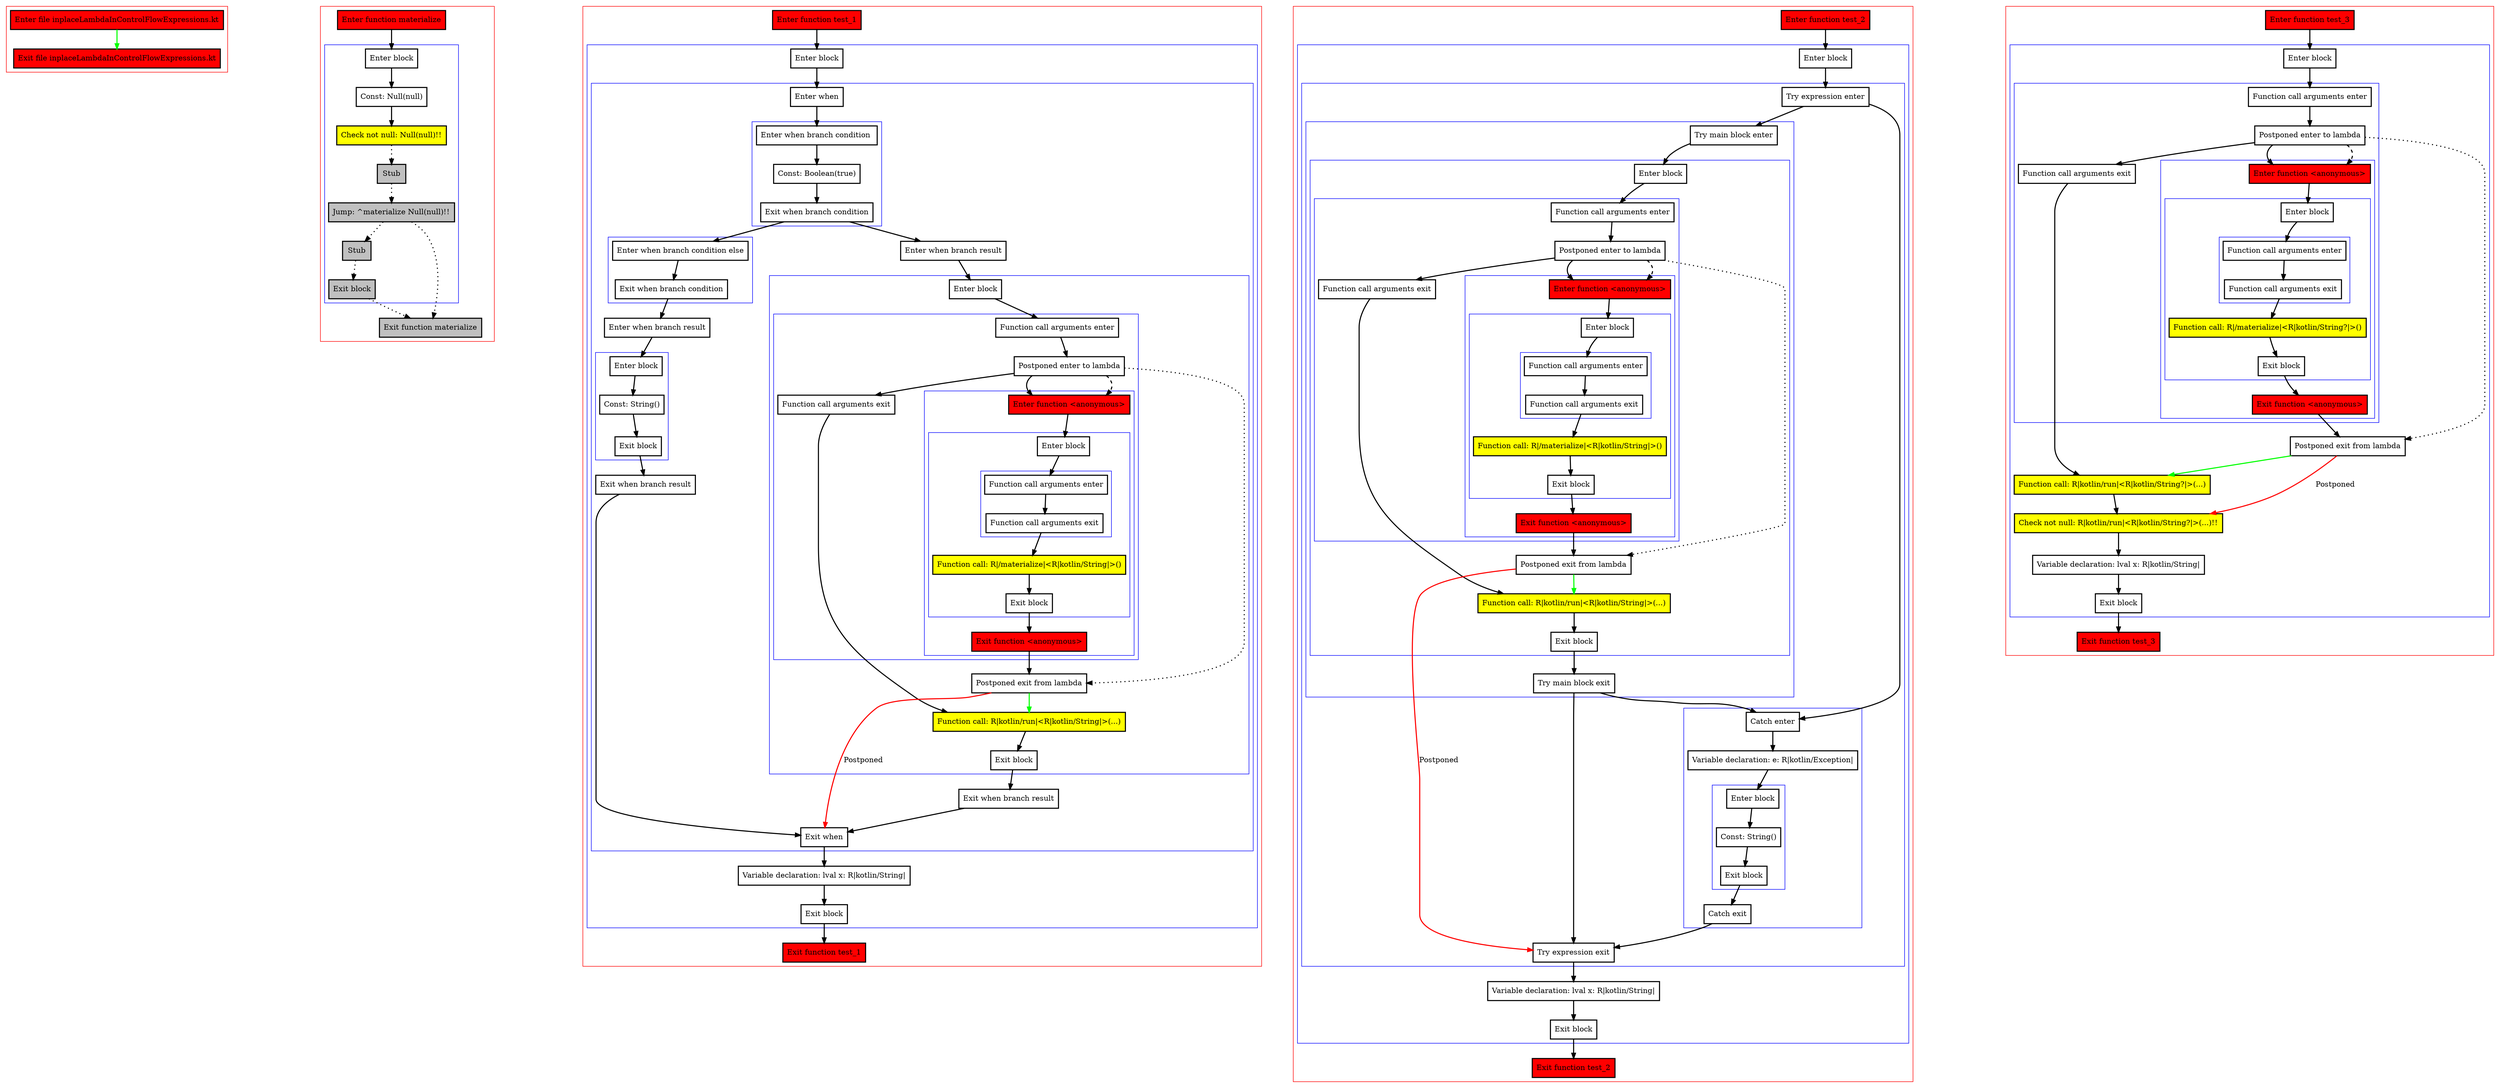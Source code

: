 digraph inplaceLambdaInControlFlowExpressions_kt {
    graph [nodesep=3]
    node [shape=box penwidth=2]
    edge [penwidth=2]

    subgraph cluster_0 {
        color=red
        0 [label="Enter file inplaceLambdaInControlFlowExpressions.kt" style="filled" fillcolor=red];
        1 [label="Exit file inplaceLambdaInControlFlowExpressions.kt" style="filled" fillcolor=red];
    }
    0 -> {1} [color=green];

    subgraph cluster_1 {
        color=red
        2 [label="Enter function materialize" style="filled" fillcolor=red];
        subgraph cluster_2 {
            color=blue
            3 [label="Enter block"];
            4 [label="Const: Null(null)"];
            5 [label="Check not null: Null(null)!!" style="filled" fillcolor=yellow];
            6 [label="Stub" style="filled" fillcolor=gray];
            7 [label="Jump: ^materialize Null(null)!!" style="filled" fillcolor=gray];
            8 [label="Stub" style="filled" fillcolor=gray];
            9 [label="Exit block" style="filled" fillcolor=gray];
        }
        10 [label="Exit function materialize" style="filled" fillcolor=gray];
    }
    2 -> {3};
    3 -> {4};
    4 -> {5};
    5 -> {6} [style=dotted];
    6 -> {7} [style=dotted];
    7 -> {8 10} [style=dotted];
    8 -> {9} [style=dotted];
    9 -> {10} [style=dotted];

    subgraph cluster_3 {
        color=red
        11 [label="Enter function test_1" style="filled" fillcolor=red];
        subgraph cluster_4 {
            color=blue
            12 [label="Enter block"];
            subgraph cluster_5 {
                color=blue
                13 [label="Enter when"];
                subgraph cluster_6 {
                    color=blue
                    14 [label="Enter when branch condition "];
                    15 [label="Const: Boolean(true)"];
                    16 [label="Exit when branch condition"];
                }
                subgraph cluster_7 {
                    color=blue
                    17 [label="Enter when branch condition else"];
                    18 [label="Exit when branch condition"];
                }
                19 [label="Enter when branch result"];
                subgraph cluster_8 {
                    color=blue
                    20 [label="Enter block"];
                    21 [label="Const: String()"];
                    22 [label="Exit block"];
                }
                23 [label="Exit when branch result"];
                24 [label="Enter when branch result"];
                subgraph cluster_9 {
                    color=blue
                    25 [label="Enter block"];
                    subgraph cluster_10 {
                        color=blue
                        26 [label="Function call arguments enter"];
                        27 [label="Postponed enter to lambda"];
                        subgraph cluster_11 {
                            color=blue
                            28 [label="Enter function <anonymous>" style="filled" fillcolor=red];
                            subgraph cluster_12 {
                                color=blue
                                29 [label="Enter block"];
                                subgraph cluster_13 {
                                    color=blue
                                    30 [label="Function call arguments enter"];
                                    31 [label="Function call arguments exit"];
                                }
                                32 [label="Function call: R|/materialize|<R|kotlin/String|>()" style="filled" fillcolor=yellow];
                                33 [label="Exit block"];
                            }
                            34 [label="Exit function <anonymous>" style="filled" fillcolor=red];
                        }
                        35 [label="Function call arguments exit"];
                    }
                    36 [label="Postponed exit from lambda"];
                    37 [label="Function call: R|kotlin/run|<R|kotlin/String|>(...)" style="filled" fillcolor=yellow];
                    38 [label="Exit block"];
                }
                39 [label="Exit when branch result"];
                40 [label="Exit when"];
            }
            41 [label="Variable declaration: lval x: R|kotlin/String|"];
            42 [label="Exit block"];
        }
        43 [label="Exit function test_1" style="filled" fillcolor=red];
    }
    11 -> {12};
    12 -> {13};
    13 -> {14};
    14 -> {15};
    15 -> {16};
    16 -> {17 24};
    17 -> {18};
    18 -> {19};
    19 -> {20};
    20 -> {21};
    21 -> {22};
    22 -> {23};
    23 -> {40};
    24 -> {25};
    25 -> {26};
    26 -> {27};
    27 -> {28 35};
    27 -> {36} [style=dotted];
    27 -> {28} [style=dashed];
    28 -> {29};
    29 -> {30};
    30 -> {31};
    31 -> {32};
    32 -> {33};
    33 -> {34};
    34 -> {36};
    35 -> {37};
    36 -> {37} [color=green];
    36 -> {40} [color=red label="Postponed"];
    37 -> {38};
    38 -> {39};
    39 -> {40};
    40 -> {41};
    41 -> {42};
    42 -> {43};

    subgraph cluster_14 {
        color=red
        44 [label="Enter function test_2" style="filled" fillcolor=red];
        subgraph cluster_15 {
            color=blue
            45 [label="Enter block"];
            subgraph cluster_16 {
                color=blue
                46 [label="Try expression enter"];
                subgraph cluster_17 {
                    color=blue
                    47 [label="Try main block enter"];
                    subgraph cluster_18 {
                        color=blue
                        48 [label="Enter block"];
                        subgraph cluster_19 {
                            color=blue
                            49 [label="Function call arguments enter"];
                            50 [label="Postponed enter to lambda"];
                            subgraph cluster_20 {
                                color=blue
                                51 [label="Enter function <anonymous>" style="filled" fillcolor=red];
                                subgraph cluster_21 {
                                    color=blue
                                    52 [label="Enter block"];
                                    subgraph cluster_22 {
                                        color=blue
                                        53 [label="Function call arguments enter"];
                                        54 [label="Function call arguments exit"];
                                    }
                                    55 [label="Function call: R|/materialize|<R|kotlin/String|>()" style="filled" fillcolor=yellow];
                                    56 [label="Exit block"];
                                }
                                57 [label="Exit function <anonymous>" style="filled" fillcolor=red];
                            }
                            58 [label="Function call arguments exit"];
                        }
                        59 [label="Postponed exit from lambda"];
                        60 [label="Function call: R|kotlin/run|<R|kotlin/String|>(...)" style="filled" fillcolor=yellow];
                        61 [label="Exit block"];
                    }
                    62 [label="Try main block exit"];
                }
                subgraph cluster_23 {
                    color=blue
                    63 [label="Catch enter"];
                    64 [label="Variable declaration: e: R|kotlin/Exception|"];
                    subgraph cluster_24 {
                        color=blue
                        65 [label="Enter block"];
                        66 [label="Const: String()"];
                        67 [label="Exit block"];
                    }
                    68 [label="Catch exit"];
                }
                69 [label="Try expression exit"];
            }
            70 [label="Variable declaration: lval x: R|kotlin/String|"];
            71 [label="Exit block"];
        }
        72 [label="Exit function test_2" style="filled" fillcolor=red];
    }
    44 -> {45};
    45 -> {46};
    46 -> {47 63};
    47 -> {48};
    48 -> {49};
    49 -> {50};
    50 -> {51 58};
    50 -> {59} [style=dotted];
    50 -> {51} [style=dashed];
    51 -> {52};
    52 -> {53};
    53 -> {54};
    54 -> {55};
    55 -> {56};
    56 -> {57};
    57 -> {59};
    58 -> {60};
    59 -> {60} [color=green];
    59 -> {69} [color=red label="Postponed"];
    60 -> {61};
    61 -> {62};
    62 -> {63 69};
    63 -> {64};
    64 -> {65};
    65 -> {66};
    66 -> {67};
    67 -> {68};
    68 -> {69};
    69 -> {70};
    70 -> {71};
    71 -> {72};

    subgraph cluster_25 {
        color=red
        73 [label="Enter function test_3" style="filled" fillcolor=red];
        subgraph cluster_26 {
            color=blue
            74 [label="Enter block"];
            subgraph cluster_27 {
                color=blue
                75 [label="Function call arguments enter"];
                76 [label="Postponed enter to lambda"];
                subgraph cluster_28 {
                    color=blue
                    77 [label="Enter function <anonymous>" style="filled" fillcolor=red];
                    subgraph cluster_29 {
                        color=blue
                        78 [label="Enter block"];
                        subgraph cluster_30 {
                            color=blue
                            79 [label="Function call arguments enter"];
                            80 [label="Function call arguments exit"];
                        }
                        81 [label="Function call: R|/materialize|<R|kotlin/String?|>()" style="filled" fillcolor=yellow];
                        82 [label="Exit block"];
                    }
                    83 [label="Exit function <anonymous>" style="filled" fillcolor=red];
                }
                84 [label="Function call arguments exit"];
            }
            85 [label="Postponed exit from lambda"];
            86 [label="Function call: R|kotlin/run|<R|kotlin/String?|>(...)" style="filled" fillcolor=yellow];
            87 [label="Check not null: R|kotlin/run|<R|kotlin/String?|>(...)!!" style="filled" fillcolor=yellow];
            88 [label="Variable declaration: lval x: R|kotlin/String|"];
            89 [label="Exit block"];
        }
        90 [label="Exit function test_3" style="filled" fillcolor=red];
    }
    73 -> {74};
    74 -> {75};
    75 -> {76};
    76 -> {77 84};
    76 -> {85} [style=dotted];
    76 -> {77} [style=dashed];
    77 -> {78};
    78 -> {79};
    79 -> {80};
    80 -> {81};
    81 -> {82};
    82 -> {83};
    83 -> {85};
    84 -> {86};
    85 -> {86} [color=green];
    85 -> {87} [color=red label="Postponed"];
    86 -> {87};
    87 -> {88};
    88 -> {89};
    89 -> {90};

}
